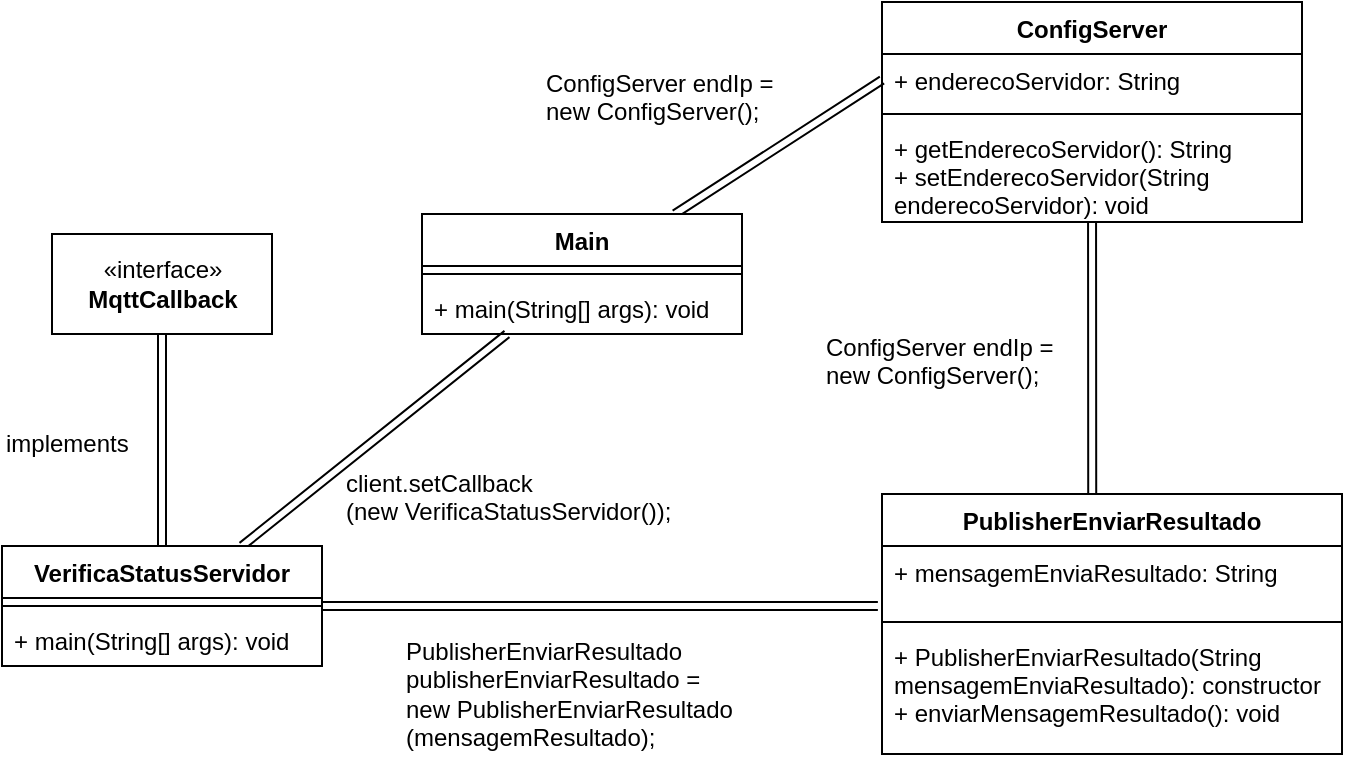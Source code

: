 <mxfile version="11.1.4" type="device"><diagram id="v4KrrDS1xUD5n8170j-1" name="Page-1"><mxGraphModel dx="1628" dy="1684" grid="1" gridSize="10" guides="1" tooltips="1" connect="1" arrows="1" fold="1" page="1" pageScale="1" pageWidth="827" pageHeight="1169" math="0" shadow="0"><root><mxCell id="0"/><mxCell id="1" parent="0"/><mxCell id="w9wl9ZMtbwwPsNYSy1NG-10" style="edgeStyle=none;shape=link;rounded=0;orthogonalLoop=1;jettySize=auto;html=1;entryX=0;entryY=0.5;entryDx=0;entryDy=0;" edge="1" parent="1" source="w9wl9ZMtbwwPsNYSy1NG-1" target="w9wl9ZMtbwwPsNYSy1NG-6"><mxGeometry relative="1" as="geometry"/></mxCell><mxCell id="w9wl9ZMtbwwPsNYSy1NG-21" style="edgeStyle=none;shape=link;rounded=0;orthogonalLoop=1;jettySize=auto;html=1;entryX=0.75;entryY=0;entryDx=0;entryDy=0;" edge="1" parent="1" source="w9wl9ZMtbwwPsNYSy1NG-1" target="w9wl9ZMtbwwPsNYSy1NG-17"><mxGeometry relative="1" as="geometry"/></mxCell><mxCell id="w9wl9ZMtbwwPsNYSy1NG-1" value="Main" style="swimlane;fontStyle=1;align=center;verticalAlign=top;childLayout=stackLayout;horizontal=1;startSize=26;horizontalStack=0;resizeParent=1;resizeParentMax=0;resizeLast=0;collapsible=1;marginBottom=0;" vertex="1" parent="1"><mxGeometry x="20" y="20" width="160" height="60" as="geometry"/></mxCell><mxCell id="w9wl9ZMtbwwPsNYSy1NG-3" value="" style="line;strokeWidth=1;fillColor=none;align=left;verticalAlign=middle;spacingTop=-1;spacingLeft=3;spacingRight=3;rotatable=0;labelPosition=right;points=[];portConstraint=eastwest;" vertex="1" parent="w9wl9ZMtbwwPsNYSy1NG-1"><mxGeometry y="26" width="160" height="8" as="geometry"/></mxCell><mxCell id="w9wl9ZMtbwwPsNYSy1NG-4" value="+ main(String[] args): void" style="text;strokeColor=none;fillColor=none;align=left;verticalAlign=top;spacingLeft=4;spacingRight=4;overflow=hidden;rotatable=0;points=[[0,0.5],[1,0.5]];portConstraint=eastwest;" vertex="1" parent="w9wl9ZMtbwwPsNYSy1NG-1"><mxGeometry y="34" width="160" height="26" as="geometry"/></mxCell><mxCell id="w9wl9ZMtbwwPsNYSy1NG-26" style="edgeStyle=none;shape=link;rounded=0;orthogonalLoop=1;jettySize=auto;html=1;entryX=0.457;entryY=0.015;entryDx=0;entryDy=0;entryPerimeter=0;" edge="1" parent="1" source="w9wl9ZMtbwwPsNYSy1NG-5" target="w9wl9ZMtbwwPsNYSy1NG-11"><mxGeometry relative="1" as="geometry"/></mxCell><mxCell id="w9wl9ZMtbwwPsNYSy1NG-5" value="ConfigServer" style="swimlane;fontStyle=1;align=center;verticalAlign=top;childLayout=stackLayout;horizontal=1;startSize=26;horizontalStack=0;resizeParent=1;resizeParentMax=0;resizeLast=0;collapsible=1;marginBottom=0;" vertex="1" parent="1"><mxGeometry x="250" y="-86" width="210" height="110" as="geometry"/></mxCell><mxCell id="w9wl9ZMtbwwPsNYSy1NG-6" value="+ enderecoServidor: String" style="text;strokeColor=none;fillColor=none;align=left;verticalAlign=top;spacingLeft=4;spacingRight=4;overflow=hidden;rotatable=0;points=[[0,0.5],[1,0.5]];portConstraint=eastwest;" vertex="1" parent="w9wl9ZMtbwwPsNYSy1NG-5"><mxGeometry y="26" width="210" height="26" as="geometry"/></mxCell><mxCell id="w9wl9ZMtbwwPsNYSy1NG-7" value="" style="line;strokeWidth=1;fillColor=none;align=left;verticalAlign=middle;spacingTop=-1;spacingLeft=3;spacingRight=3;rotatable=0;labelPosition=right;points=[];portConstraint=eastwest;" vertex="1" parent="w9wl9ZMtbwwPsNYSy1NG-5"><mxGeometry y="52" width="210" height="8" as="geometry"/></mxCell><mxCell id="w9wl9ZMtbwwPsNYSy1NG-8" value="+ getEnderecoServidor(): String&#10;+ setEnderecoServidor(String &#10;enderecoServidor): void" style="text;strokeColor=none;fillColor=none;align=left;verticalAlign=top;spacingLeft=4;spacingRight=4;overflow=hidden;rotatable=0;points=[[0,0.5],[1,0.5]];portConstraint=eastwest;" vertex="1" parent="w9wl9ZMtbwwPsNYSy1NG-5"><mxGeometry y="60" width="210" height="50" as="geometry"/></mxCell><mxCell id="w9wl9ZMtbwwPsNYSy1NG-9" value="ConfigServer endIp = &lt;br&gt;new ConfigServer();" style="text;html=1;resizable=0;points=[];autosize=1;align=left;verticalAlign=top;spacingTop=-4;" vertex="1" parent="1"><mxGeometry x="80" y="-55" width="130" height="30" as="geometry"/></mxCell><mxCell id="w9wl9ZMtbwwPsNYSy1NG-11" value="PublisherEnviarResultado" style="swimlane;fontStyle=1;align=center;verticalAlign=top;childLayout=stackLayout;horizontal=1;startSize=26;horizontalStack=0;resizeParent=1;resizeParentMax=0;resizeLast=0;collapsible=1;marginBottom=0;" vertex="1" parent="1"><mxGeometry x="250" y="160" width="230" height="130" as="geometry"/></mxCell><mxCell id="w9wl9ZMtbwwPsNYSy1NG-12" value="+ mensagemEnviaResultado: String" style="text;strokeColor=none;fillColor=none;align=left;verticalAlign=top;spacingLeft=4;spacingRight=4;overflow=hidden;rotatable=0;points=[[0,0.5],[1,0.5]];portConstraint=eastwest;" vertex="1" parent="w9wl9ZMtbwwPsNYSy1NG-11"><mxGeometry y="26" width="230" height="34" as="geometry"/></mxCell><mxCell id="w9wl9ZMtbwwPsNYSy1NG-13" value="" style="line;strokeWidth=1;fillColor=none;align=left;verticalAlign=middle;spacingTop=-1;spacingLeft=3;spacingRight=3;rotatable=0;labelPosition=right;points=[];portConstraint=eastwest;" vertex="1" parent="w9wl9ZMtbwwPsNYSy1NG-11"><mxGeometry y="60" width="230" height="8" as="geometry"/></mxCell><mxCell id="w9wl9ZMtbwwPsNYSy1NG-14" value="+ PublisherEnviarResultado(String &#10;mensagemEnviaResultado): constructor&#10;+ enviarMensagemResultado(): void" style="text;strokeColor=none;fillColor=none;align=left;verticalAlign=top;spacingLeft=4;spacingRight=4;overflow=hidden;rotatable=0;points=[[0,0.5],[1,0.5]];portConstraint=eastwest;" vertex="1" parent="w9wl9ZMtbwwPsNYSy1NG-11"><mxGeometry y="68" width="230" height="62" as="geometry"/></mxCell><mxCell id="w9wl9ZMtbwwPsNYSy1NG-16" value="ConfigServer endIp = &lt;br&gt;new ConfigServer();" style="text;html=1;resizable=0;points=[];autosize=1;align=left;verticalAlign=top;spacingTop=-4;" vertex="1" parent="1"><mxGeometry x="220" y="77" width="130" height="30" as="geometry"/></mxCell><mxCell id="w9wl9ZMtbwwPsNYSy1NG-27" style="edgeStyle=none;shape=link;rounded=0;orthogonalLoop=1;jettySize=auto;html=1;entryX=-0.009;entryY=0.882;entryDx=0;entryDy=0;entryPerimeter=0;" edge="1" parent="1" source="w9wl9ZMtbwwPsNYSy1NG-17" target="w9wl9ZMtbwwPsNYSy1NG-12"><mxGeometry relative="1" as="geometry"/></mxCell><mxCell id="w9wl9ZMtbwwPsNYSy1NG-17" value="VerificaStatusServidor" style="swimlane;fontStyle=1;align=center;verticalAlign=top;childLayout=stackLayout;horizontal=1;startSize=26;horizontalStack=0;resizeParent=1;resizeParentMax=0;resizeLast=0;collapsible=1;marginBottom=0;" vertex="1" parent="1"><mxGeometry x="-190" y="186" width="160" height="60" as="geometry"/></mxCell><mxCell id="w9wl9ZMtbwwPsNYSy1NG-19" value="" style="line;strokeWidth=1;fillColor=none;align=left;verticalAlign=middle;spacingTop=-1;spacingLeft=3;spacingRight=3;rotatable=0;labelPosition=right;points=[];portConstraint=eastwest;" vertex="1" parent="w9wl9ZMtbwwPsNYSy1NG-17"><mxGeometry y="26" width="160" height="8" as="geometry"/></mxCell><mxCell id="w9wl9ZMtbwwPsNYSy1NG-20" value="+ main(String[] args): void" style="text;strokeColor=none;fillColor=none;align=left;verticalAlign=top;spacingLeft=4;spacingRight=4;overflow=hidden;rotatable=0;points=[[0,0.5],[1,0.5]];portConstraint=eastwest;" vertex="1" parent="w9wl9ZMtbwwPsNYSy1NG-17"><mxGeometry y="34" width="160" height="26" as="geometry"/></mxCell><mxCell id="w9wl9ZMtbwwPsNYSy1NG-22" value="client.setCallback&lt;br&gt;(new VerificaStatusServidor());" style="text;html=1;resizable=0;points=[];autosize=1;align=left;verticalAlign=top;spacingTop=-4;" vertex="1" parent="1"><mxGeometry x="-20" y="145" width="180" height="30" as="geometry"/></mxCell><mxCell id="w9wl9ZMtbwwPsNYSy1NG-24" style="edgeStyle=none;shape=link;rounded=0;orthogonalLoop=1;jettySize=auto;html=1;entryX=0.5;entryY=0;entryDx=0;entryDy=0;" edge="1" parent="1" source="w9wl9ZMtbwwPsNYSy1NG-23" target="w9wl9ZMtbwwPsNYSy1NG-17"><mxGeometry relative="1" as="geometry"/></mxCell><mxCell id="w9wl9ZMtbwwPsNYSy1NG-23" value="«interface»&lt;br&gt;&lt;b&gt;MqttCallback&lt;/b&gt;" style="html=1;" vertex="1" parent="1"><mxGeometry x="-165" y="30" width="110" height="50" as="geometry"/></mxCell><mxCell id="w9wl9ZMtbwwPsNYSy1NG-25" value="implements" style="text;html=1;resizable=0;points=[];autosize=1;align=left;verticalAlign=top;spacingTop=-4;" vertex="1" parent="1"><mxGeometry x="-190" y="125" width="80" height="20" as="geometry"/></mxCell><mxCell id="w9wl9ZMtbwwPsNYSy1NG-28" value="&lt;div&gt;PublisherEnviarResultado&amp;nbsp;&lt;/div&gt;&lt;div&gt;publisherEnviarResultado =&amp;nbsp;&lt;/div&gt;&lt;div&gt;new PublisherEnviarResultado&lt;/div&gt;&lt;div&gt;(mensagemResultado);&lt;/div&gt;" style="text;html=1;resizable=0;points=[];autosize=1;align=left;verticalAlign=top;spacingTop=-4;" vertex="1" parent="1"><mxGeometry x="10" y="229" width="180" height="60" as="geometry"/></mxCell></root></mxGraphModel></diagram></mxfile>